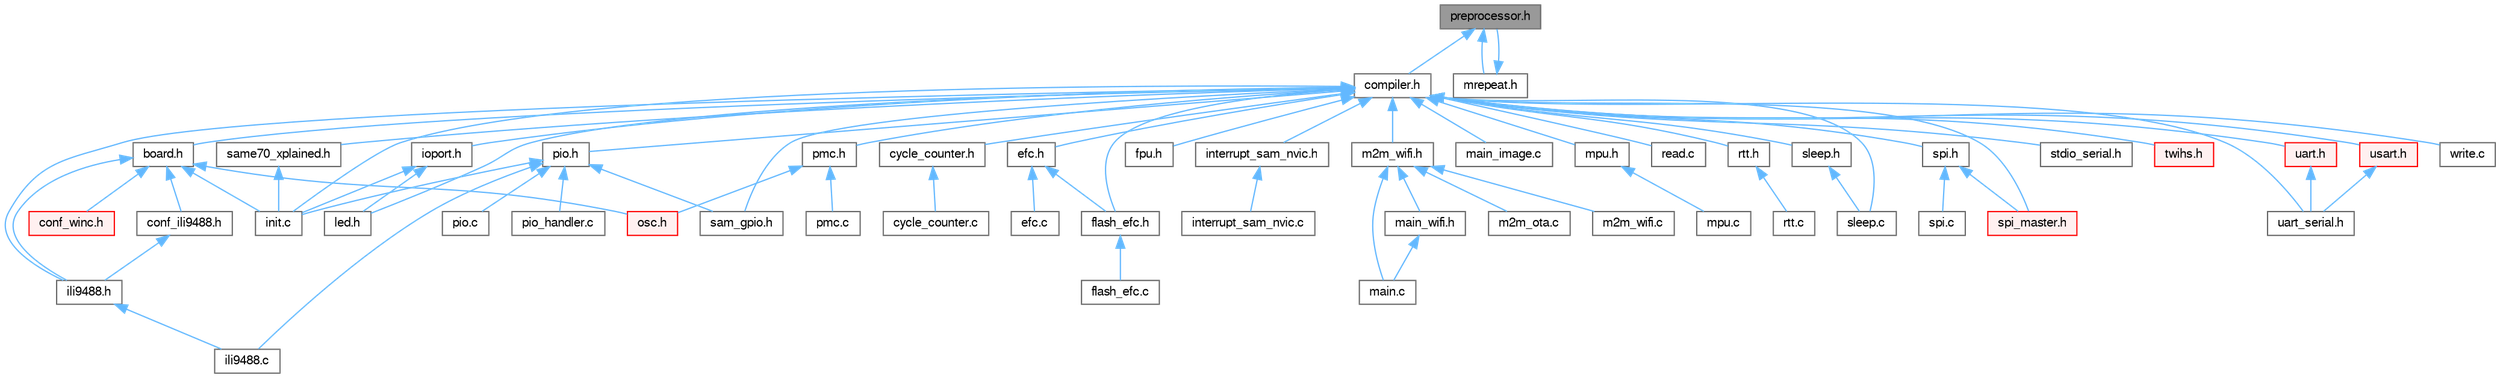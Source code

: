 digraph "preprocessor.h"
{
 // LATEX_PDF_SIZE
  bgcolor="transparent";
  edge [fontname=FreeSans,fontsize=10,labelfontname=FreeSans,labelfontsize=10];
  node [fontname=FreeSans,fontsize=10,shape=box,height=0.2,width=0.4];
  Node1 [label="preprocessor.h",height=0.2,width=0.4,color="gray40", fillcolor="grey60", style="filled", fontcolor="black",tooltip="Preprocessor utils."];
  Node1 -> Node2 [dir="back",color="steelblue1",style="solid"];
  Node2 [label="compiler.h",height=0.2,width=0.4,color="grey40", fillcolor="white", style="filled",URL="$compiler_8h.html",tooltip="Commonly used includes, types and macros."];
  Node2 -> Node3 [dir="back",color="steelblue1",style="solid"];
  Node3 [label="board.h",height=0.2,width=0.4,color="grey40", fillcolor="white", style="filled",URL="$board_8h.html",tooltip="Standard board header file."];
  Node3 -> Node4 [dir="back",color="steelblue1",style="solid"];
  Node4 [label="conf_ili9488.h",height=0.2,width=0.4,color="grey40", fillcolor="white", style="filled",URL="$conf__ili9488_8h.html",tooltip="ILI9488 configuration."];
  Node4 -> Node5 [dir="back",color="steelblue1",style="solid"];
  Node5 [label="ili9488.h",height=0.2,width=0.4,color="grey40", fillcolor="white", style="filled",URL="$ili9488_8h.html",tooltip="API driver for ILI9488 TFT display component."];
  Node5 -> Node6 [dir="back",color="steelblue1",style="solid"];
  Node6 [label="ili9488.c",height=0.2,width=0.4,color="grey40", fillcolor="white", style="filled",URL="$ili9488_8c.html",tooltip="API driver for ILI9488 TFT display component."];
  Node3 -> Node7 [dir="back",color="steelblue1",style="solid"];
  Node7 [label="conf_winc.h",height=0.2,width=0.4,color="red", fillcolor="#FFF0F0", style="filled",URL="$conf__winc_8h.html",tooltip="WINC1500 configuration."];
  Node3 -> Node5 [dir="back",color="steelblue1",style="solid"];
  Node3 -> Node53 [dir="back",color="steelblue1",style="solid"];
  Node53 [label="init.c",height=0.2,width=0.4,color="grey40", fillcolor="white", style="filled",URL="$init_8c.html",tooltip="SAME70-XPLD board init."];
  Node3 -> Node54 [dir="back",color="steelblue1",style="solid"];
  Node54 [label="osc.h",height=0.2,width=0.4,color="red", fillcolor="#FFF0F0", style="filled",URL="$same70_2osc_8h.html",tooltip="Chip-specific oscillator management functions."];
  Node2 -> Node59 [dir="back",color="steelblue1",style="solid"];
  Node59 [label="cycle_counter.h",height=0.2,width=0.4,color="grey40", fillcolor="white", style="filled",URL="$cycle__counter_8h.html",tooltip="ARM functions for busy-wait delay loops."];
  Node59 -> Node60 [dir="back",color="steelblue1",style="solid"];
  Node60 [label="cycle_counter.c",height=0.2,width=0.4,color="grey40", fillcolor="white", style="filled",URL="$cycle__counter_8c.html",tooltip="ARM functions for busy-wait delay loops."];
  Node2 -> Node61 [dir="back",color="steelblue1",style="solid"];
  Node61 [label="efc.h",height=0.2,width=0.4,color="grey40", fillcolor="white", style="filled",URL="$drivers_2efc_2efc_8h.html",tooltip="Embedded Flash Controller (EFC) driver for SAM."];
  Node61 -> Node62 [dir="back",color="steelblue1",style="solid"];
  Node62 [label="efc.c",height=0.2,width=0.4,color="grey40", fillcolor="white", style="filled",URL="$efc_8c.html",tooltip="Enhanced Embedded Flash Controller (EEFC) driver for SAM."];
  Node61 -> Node63 [dir="back",color="steelblue1",style="solid"];
  Node63 [label="flash_efc.h",height=0.2,width=0.4,color="grey40", fillcolor="white", style="filled",URL="$flash__efc_8h.html",tooltip="Embedded Flash service for SAM."];
  Node63 -> Node64 [dir="back",color="steelblue1",style="solid"];
  Node64 [label="flash_efc.c",height=0.2,width=0.4,color="grey40", fillcolor="white", style="filled",URL="$flash__efc_8c.html",tooltip="Embedded Flash service for SAM."];
  Node2 -> Node63 [dir="back",color="steelblue1",style="solid"];
  Node2 -> Node65 [dir="back",color="steelblue1",style="solid"];
  Node65 [label="fpu.h",height=0.2,width=0.4,color="grey40", fillcolor="white", style="filled",URL="$fpu_8h.html",tooltip="FPU support for SAM."];
  Node2 -> Node5 [dir="back",color="steelblue1",style="solid"];
  Node2 -> Node53 [dir="back",color="steelblue1",style="solid"];
  Node2 -> Node66 [dir="back",color="steelblue1",style="solid"];
  Node66 [label="interrupt_sam_nvic.h",height=0.2,width=0.4,color="grey40", fillcolor="white", style="filled",URL="$interrupt__sam__nvic_8h.html",tooltip="Global interrupt management for SAM D20, SAM3 and SAM4 (NVIC based)"];
  Node66 -> Node67 [dir="back",color="steelblue1",style="solid"];
  Node67 [label="interrupt_sam_nvic.c",height=0.2,width=0.4,color="grey40", fillcolor="white", style="filled",URL="$interrupt__sam__nvic_8c.html",tooltip="Global interrupt management for SAM D20, SAM3 and SAM4 (NVIC based)"];
  Node2 -> Node68 [dir="back",color="steelblue1",style="solid"];
  Node68 [label="ioport.h",height=0.2,width=0.4,color="grey40", fillcolor="white", style="filled",URL="$ioport_8h.html",tooltip="Common IOPORT service main header file for AVR, UC3 and ARM architectures."];
  Node68 -> Node53 [dir="back",color="steelblue1",style="solid"];
  Node68 -> Node69 [dir="back",color="steelblue1",style="solid"];
  Node69 [label="led.h",height=0.2,width=0.4,color="grey40", fillcolor="white", style="filled",URL="$led_8h.html",tooltip="SAME70-XPLD LEDs support package."];
  Node2 -> Node69 [dir="back",color="steelblue1",style="solid"];
  Node2 -> Node28 [dir="back",color="steelblue1",style="solid"];
  Node28 [label="m2m_wifi.h",height=0.2,width=0.4,color="grey40", fillcolor="white", style="filled",URL="$m2m__wifi_8h.html",tooltip="WINC WLAN Application Interface."];
  Node28 -> Node17 [dir="back",color="steelblue1",style="solid"];
  Node17 [label="m2m_ota.c",height=0.2,width=0.4,color="grey40", fillcolor="white", style="filled",URL="$m2m__ota_8c.html",tooltip="NMC1500 IoT OTA Interface."];
  Node28 -> Node20 [dir="back",color="steelblue1",style="solid"];
  Node20 [label="m2m_wifi.c",height=0.2,width=0.4,color="grey40", fillcolor="white", style="filled",URL="$m2m__wifi_8c.html",tooltip="This module contains M2M Wi-Fi APIs implementation."];
  Node28 -> Node29 [dir="back",color="steelblue1",style="solid"];
  Node29 [label="main.c",height=0.2,width=0.4,color="grey40", fillcolor="white", style="filled",URL="$main_8c.html",tooltip="SAME70 Weather Client Demo Example."];
  Node28 -> Node30 [dir="back",color="steelblue1",style="solid"];
  Node30 [label="main_wifi.h",height=0.2,width=0.4,color="grey40", fillcolor="white", style="filled",URL="$main__wifi_8h.html",tooltip="MAIN configuration."];
  Node30 -> Node29 [dir="back",color="steelblue1",style="solid"];
  Node2 -> Node70 [dir="back",color="steelblue1",style="solid"];
  Node70 [label="main_image.c",height=0.2,width=0.4,color="grey40", fillcolor="white", style="filled",URL="$main__image_8c.html",tooltip="SAME70 Weather Client Demo Example."];
  Node2 -> Node71 [dir="back",color="steelblue1",style="solid"];
  Node71 [label="mpu.h",height=0.2,width=0.4,color="grey40", fillcolor="white", style="filled",URL="$mpu_8h.html",tooltip="SAMV70/SAMV71/SAME70/SAMS70-XULTRA board mpu config."];
  Node71 -> Node72 [dir="back",color="steelblue1",style="solid"];
  Node72 [label="mpu.c",height=0.2,width=0.4,color="grey40", fillcolor="white", style="filled",URL="$mpu_8c.html",tooltip="SAMV70/SAMV71/SAME70/SAMS70-XULTRA board mpu config."];
  Node2 -> Node73 [dir="back",color="steelblue1",style="solid"];
  Node73 [label="pio.h",height=0.2,width=0.4,color="grey40", fillcolor="white", style="filled",URL="$drivers_2pio_2pio_8h.html",tooltip="Parallel Input/Output (PIO) Controller driver for SAM."];
  Node73 -> Node6 [dir="back",color="steelblue1",style="solid"];
  Node73 -> Node53 [dir="back",color="steelblue1",style="solid"];
  Node73 -> Node74 [dir="back",color="steelblue1",style="solid"];
  Node74 [label="pio.c",height=0.2,width=0.4,color="grey40", fillcolor="white", style="filled",URL="$pio_8c.html",tooltip="Parallel Input/Output (PIO) Controller driver for SAM."];
  Node73 -> Node75 [dir="back",color="steelblue1",style="solid"];
  Node75 [label="pio_handler.c",height=0.2,width=0.4,color="grey40", fillcolor="white", style="filled",URL="$pio__handler_8c.html",tooltip="Parallel Input/Output (PIO) interrupt handler for SAM."];
  Node73 -> Node76 [dir="back",color="steelblue1",style="solid"];
  Node76 [label="sam_gpio.h",height=0.2,width=0.4,color="grey40", fillcolor="white", style="filled",URL="$sam__gpio_8h.html",tooltip="GPIO service for SAM."];
  Node2 -> Node77 [dir="back",color="steelblue1",style="solid"];
  Node77 [label="pmc.h",height=0.2,width=0.4,color="grey40", fillcolor="white", style="filled",URL="$drivers_2pmc_2pmc_8h.html",tooltip="Power Management Controller (PMC) driver for SAM."];
  Node77 -> Node54 [dir="back",color="steelblue1",style="solid"];
  Node77 -> Node78 [dir="back",color="steelblue1",style="solid"];
  Node78 [label="pmc.c",height=0.2,width=0.4,color="grey40", fillcolor="white", style="filled",URL="$pmc_8c.html",tooltip="Power Management Controller (PMC) driver for SAM."];
  Node2 -> Node79 [dir="back",color="steelblue1",style="solid"];
  Node79 [label="read.c",height=0.2,width=0.4,color="grey40", fillcolor="white", style="filled",URL="$read_8c.html",tooltip="System-specific implementation of the _read function used by the standard library."];
  Node2 -> Node80 [dir="back",color="steelblue1",style="solid"];
  Node80 [label="rtt.h",height=0.2,width=0.4,color="grey40", fillcolor="white", style="filled",URL="$drivers_2rtt_2rtt_8h.html",tooltip="Real-time Timer (RTT) driver for SAM."];
  Node80 -> Node81 [dir="back",color="steelblue1",style="solid"];
  Node81 [label="rtt.c",height=0.2,width=0.4,color="grey40", fillcolor="white", style="filled",URL="$rtt_8c.html",tooltip="Real-time Timer (RTT) driver for SAM."];
  Node2 -> Node76 [dir="back",color="steelblue1",style="solid"];
  Node2 -> Node82 [dir="back",color="steelblue1",style="solid"];
  Node82 [label="same70_xplained.h",height=0.2,width=0.4,color="grey40", fillcolor="white", style="filled",URL="$same70__xplained_8h.html",tooltip="SAME70-XPLD Board Definition."];
  Node82 -> Node53 [dir="back",color="steelblue1",style="solid"];
  Node2 -> Node83 [dir="back",color="steelblue1",style="solid"];
  Node83 [label="sleep.c",height=0.2,width=0.4,color="grey40", fillcolor="white", style="filled",URL="$sleep_8c.html",tooltip="Sleep mode access."];
  Node2 -> Node84 [dir="back",color="steelblue1",style="solid"];
  Node84 [label="sleep.h",height=0.2,width=0.4,color="grey40", fillcolor="white", style="filled",URL="$sleep_8h.html",tooltip="Sleep mode access."];
  Node84 -> Node83 [dir="back",color="steelblue1",style="solid"];
  Node2 -> Node85 [dir="back",color="steelblue1",style="solid"];
  Node85 [label="spi.h",height=0.2,width=0.4,color="grey40", fillcolor="white", style="filled",URL="$drivers_2spi_2spi_8h.html",tooltip="Serial Peripheral Interface (SPI) driver for SAM."];
  Node85 -> Node86 [dir="back",color="steelblue1",style="solid"];
  Node86 [label="spi.c",height=0.2,width=0.4,color="grey40", fillcolor="white", style="filled",URL="$spi_8c.html",tooltip="Serial Peripheral Interface (SPI) driver for SAM."];
  Node85 -> Node87 [dir="back",color="steelblue1",style="solid"];
  Node87 [label="spi_master.h",height=0.2,width=0.4,color="red", fillcolor="#FFF0F0", style="filled",URL="$sam__spi_2spi__master_8h.html",tooltip="SPI master common service for SAM."];
  Node2 -> Node87 [dir="back",color="steelblue1",style="solid"];
  Node2 -> Node89 [dir="back",color="steelblue1",style="solid"];
  Node89 [label="stdio_serial.h",height=0.2,width=0.4,color="grey40", fillcolor="white", style="filled",URL="$stdio__serial_8h.html",tooltip="Common Standard I/O Serial Management."];
  Node2 -> Node90 [dir="back",color="steelblue1",style="solid"];
  Node90 [label="twihs.h",height=0.2,width=0.4,color="red", fillcolor="#FFF0F0", style="filled",URL="$drivers_2twihs_2twihs_8h.html",tooltip="Two-Wire Interface High Speed (TWIHS) driver for SAM."];
  Node2 -> Node92 [dir="back",color="steelblue1",style="solid"];
  Node92 [label="uart.h",height=0.2,width=0.4,color="red", fillcolor="#FFF0F0", style="filled",URL="$drivers_2uart_2uart_8h.html",tooltip="Universal Asynchronous Receiver Transceiver (UART) driver for SAM."];
  Node92 -> Node94 [dir="back",color="steelblue1",style="solid"];
  Node94 [label="uart_serial.h",height=0.2,width=0.4,color="grey40", fillcolor="white", style="filled",URL="$uart__serial_8h.html",tooltip="Uart Serial for SAM."];
  Node2 -> Node94 [dir="back",color="steelblue1",style="solid"];
  Node2 -> Node95 [dir="back",color="steelblue1",style="solid"];
  Node95 [label="usart.h",height=0.2,width=0.4,color="red", fillcolor="#FFF0F0", style="filled",URL="$drivers_2usart_2usart_8h.html",tooltip="Universal Synchronous Asynchronous Receiver Transmitter (USART) driver for SAM."];
  Node95 -> Node94 [dir="back",color="steelblue1",style="solid"];
  Node2 -> Node97 [dir="back",color="steelblue1",style="solid"];
  Node97 [label="write.c",height=0.2,width=0.4,color="grey40", fillcolor="white", style="filled",URL="$write_8c.html",tooltip="System-specific implementation of the _write function used by the standard library."];
  Node1 -> Node98 [dir="back",color="steelblue1",style="solid"];
  Node98 [label="mrepeat.h",height=0.2,width=0.4,color="grey40", fillcolor="white", style="filled",URL="$mrepeat_8h.html",tooltip="Preprocessor macro repeating utils."];
  Node98 -> Node1 [dir="back",color="steelblue1",style="solid"];
}
